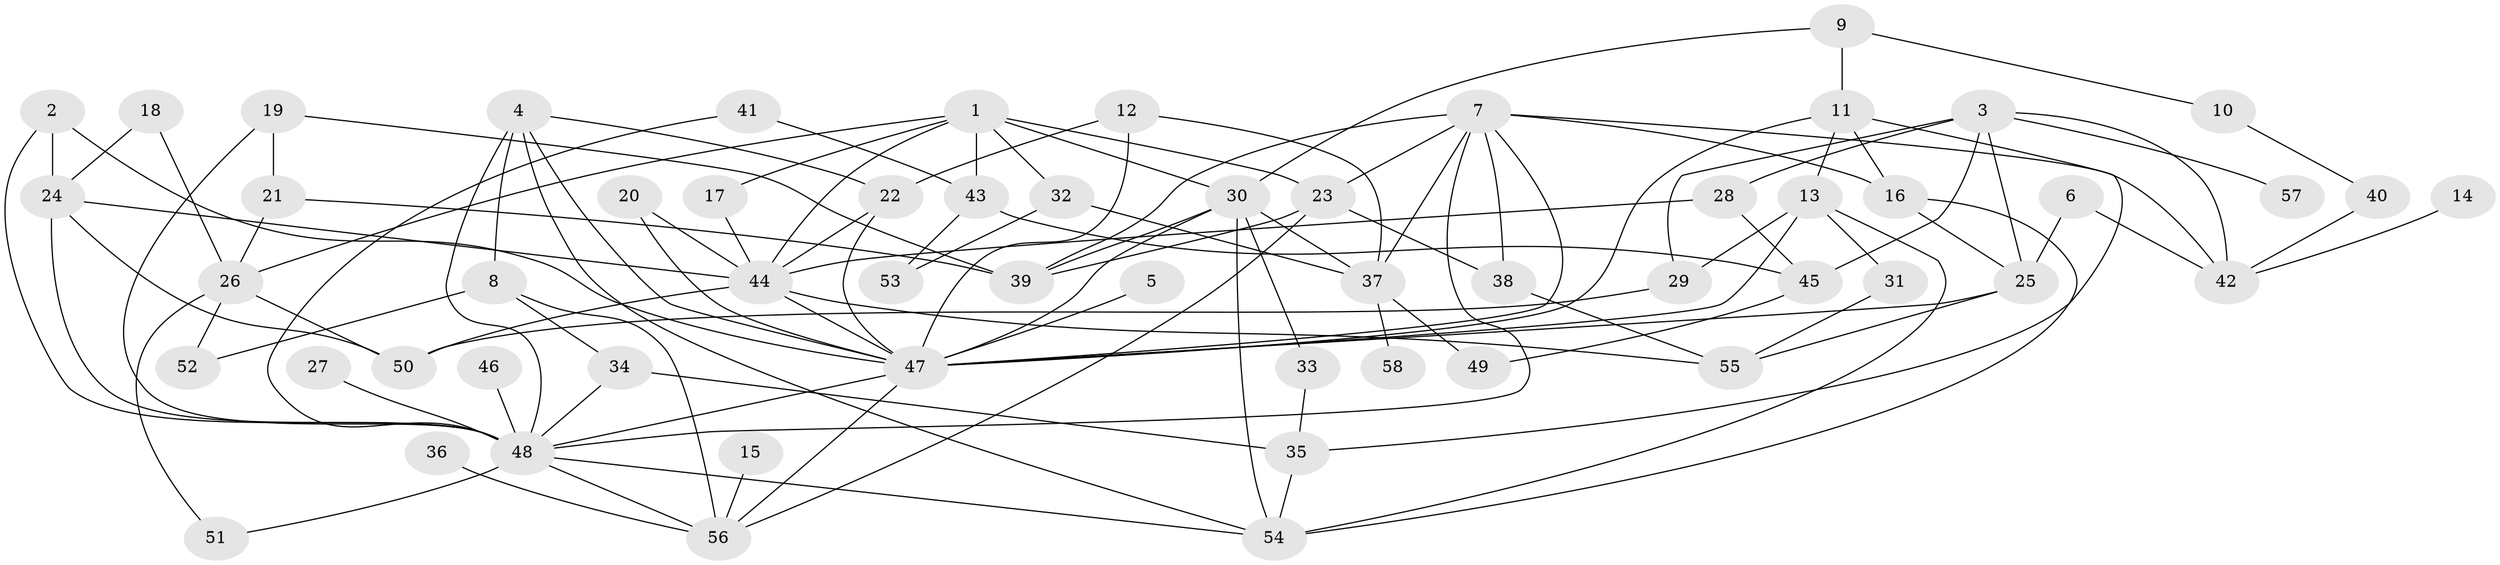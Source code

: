 // original degree distribution, {6: 0.0603448275862069, 5: 0.09482758620689655, 7: 0.008620689655172414, 12: 0.008620689655172414, 3: 0.28448275862068967, 4: 0.10344827586206896, 2: 0.27586206896551724, 1: 0.16379310344827586}
// Generated by graph-tools (version 1.1) at 2025/25/03/09/25 03:25:29]
// undirected, 58 vertices, 112 edges
graph export_dot {
graph [start="1"]
  node [color=gray90,style=filled];
  1;
  2;
  3;
  4;
  5;
  6;
  7;
  8;
  9;
  10;
  11;
  12;
  13;
  14;
  15;
  16;
  17;
  18;
  19;
  20;
  21;
  22;
  23;
  24;
  25;
  26;
  27;
  28;
  29;
  30;
  31;
  32;
  33;
  34;
  35;
  36;
  37;
  38;
  39;
  40;
  41;
  42;
  43;
  44;
  45;
  46;
  47;
  48;
  49;
  50;
  51;
  52;
  53;
  54;
  55;
  56;
  57;
  58;
  1 -- 17 [weight=2.0];
  1 -- 23 [weight=1.0];
  1 -- 26 [weight=1.0];
  1 -- 30 [weight=1.0];
  1 -- 32 [weight=1.0];
  1 -- 43 [weight=2.0];
  1 -- 44 [weight=1.0];
  2 -- 24 [weight=1.0];
  2 -- 47 [weight=1.0];
  2 -- 48 [weight=1.0];
  3 -- 25 [weight=1.0];
  3 -- 28 [weight=1.0];
  3 -- 29 [weight=1.0];
  3 -- 42 [weight=1.0];
  3 -- 45 [weight=1.0];
  3 -- 57 [weight=1.0];
  4 -- 8 [weight=1.0];
  4 -- 22 [weight=1.0];
  4 -- 47 [weight=1.0];
  4 -- 48 [weight=1.0];
  4 -- 54 [weight=1.0];
  5 -- 47 [weight=1.0];
  6 -- 25 [weight=1.0];
  6 -- 42 [weight=1.0];
  7 -- 16 [weight=1.0];
  7 -- 23 [weight=2.0];
  7 -- 37 [weight=1.0];
  7 -- 38 [weight=1.0];
  7 -- 39 [weight=1.0];
  7 -- 42 [weight=1.0];
  7 -- 47 [weight=1.0];
  7 -- 48 [weight=1.0];
  8 -- 34 [weight=1.0];
  8 -- 52 [weight=1.0];
  8 -- 56 [weight=1.0];
  9 -- 10 [weight=1.0];
  9 -- 11 [weight=1.0];
  9 -- 30 [weight=1.0];
  10 -- 40 [weight=1.0];
  11 -- 13 [weight=1.0];
  11 -- 16 [weight=1.0];
  11 -- 35 [weight=1.0];
  11 -- 47 [weight=1.0];
  12 -- 22 [weight=1.0];
  12 -- 37 [weight=1.0];
  12 -- 47 [weight=1.0];
  13 -- 29 [weight=1.0];
  13 -- 31 [weight=1.0];
  13 -- 47 [weight=1.0];
  13 -- 54 [weight=1.0];
  14 -- 42 [weight=1.0];
  15 -- 56 [weight=1.0];
  16 -- 25 [weight=1.0];
  16 -- 54 [weight=1.0];
  17 -- 44 [weight=1.0];
  18 -- 24 [weight=1.0];
  18 -- 26 [weight=1.0];
  19 -- 21 [weight=1.0];
  19 -- 39 [weight=1.0];
  19 -- 48 [weight=1.0];
  20 -- 44 [weight=1.0];
  20 -- 47 [weight=1.0];
  21 -- 26 [weight=1.0];
  21 -- 39 [weight=1.0];
  22 -- 44 [weight=1.0];
  22 -- 47 [weight=1.0];
  23 -- 38 [weight=1.0];
  23 -- 39 [weight=1.0];
  23 -- 56 [weight=1.0];
  24 -- 44 [weight=1.0];
  24 -- 48 [weight=1.0];
  24 -- 50 [weight=1.0];
  25 -- 47 [weight=1.0];
  25 -- 55 [weight=1.0];
  26 -- 50 [weight=1.0];
  26 -- 51 [weight=1.0];
  26 -- 52 [weight=1.0];
  27 -- 48 [weight=1.0];
  28 -- 44 [weight=1.0];
  28 -- 45 [weight=1.0];
  29 -- 50 [weight=1.0];
  30 -- 33 [weight=1.0];
  30 -- 37 [weight=1.0];
  30 -- 39 [weight=1.0];
  30 -- 47 [weight=1.0];
  30 -- 54 [weight=1.0];
  31 -- 55 [weight=1.0];
  32 -- 37 [weight=1.0];
  32 -- 53 [weight=1.0];
  33 -- 35 [weight=1.0];
  34 -- 35 [weight=1.0];
  34 -- 48 [weight=1.0];
  35 -- 54 [weight=1.0];
  36 -- 56 [weight=1.0];
  37 -- 49 [weight=1.0];
  37 -- 58 [weight=1.0];
  38 -- 55 [weight=1.0];
  40 -- 42 [weight=1.0];
  41 -- 43 [weight=1.0];
  41 -- 48 [weight=1.0];
  43 -- 45 [weight=1.0];
  43 -- 53 [weight=1.0];
  44 -- 47 [weight=1.0];
  44 -- 50 [weight=1.0];
  44 -- 55 [weight=1.0];
  45 -- 49 [weight=1.0];
  46 -- 48 [weight=1.0];
  47 -- 48 [weight=1.0];
  47 -- 56 [weight=1.0];
  48 -- 51 [weight=1.0];
  48 -- 54 [weight=1.0];
  48 -- 56 [weight=1.0];
}
